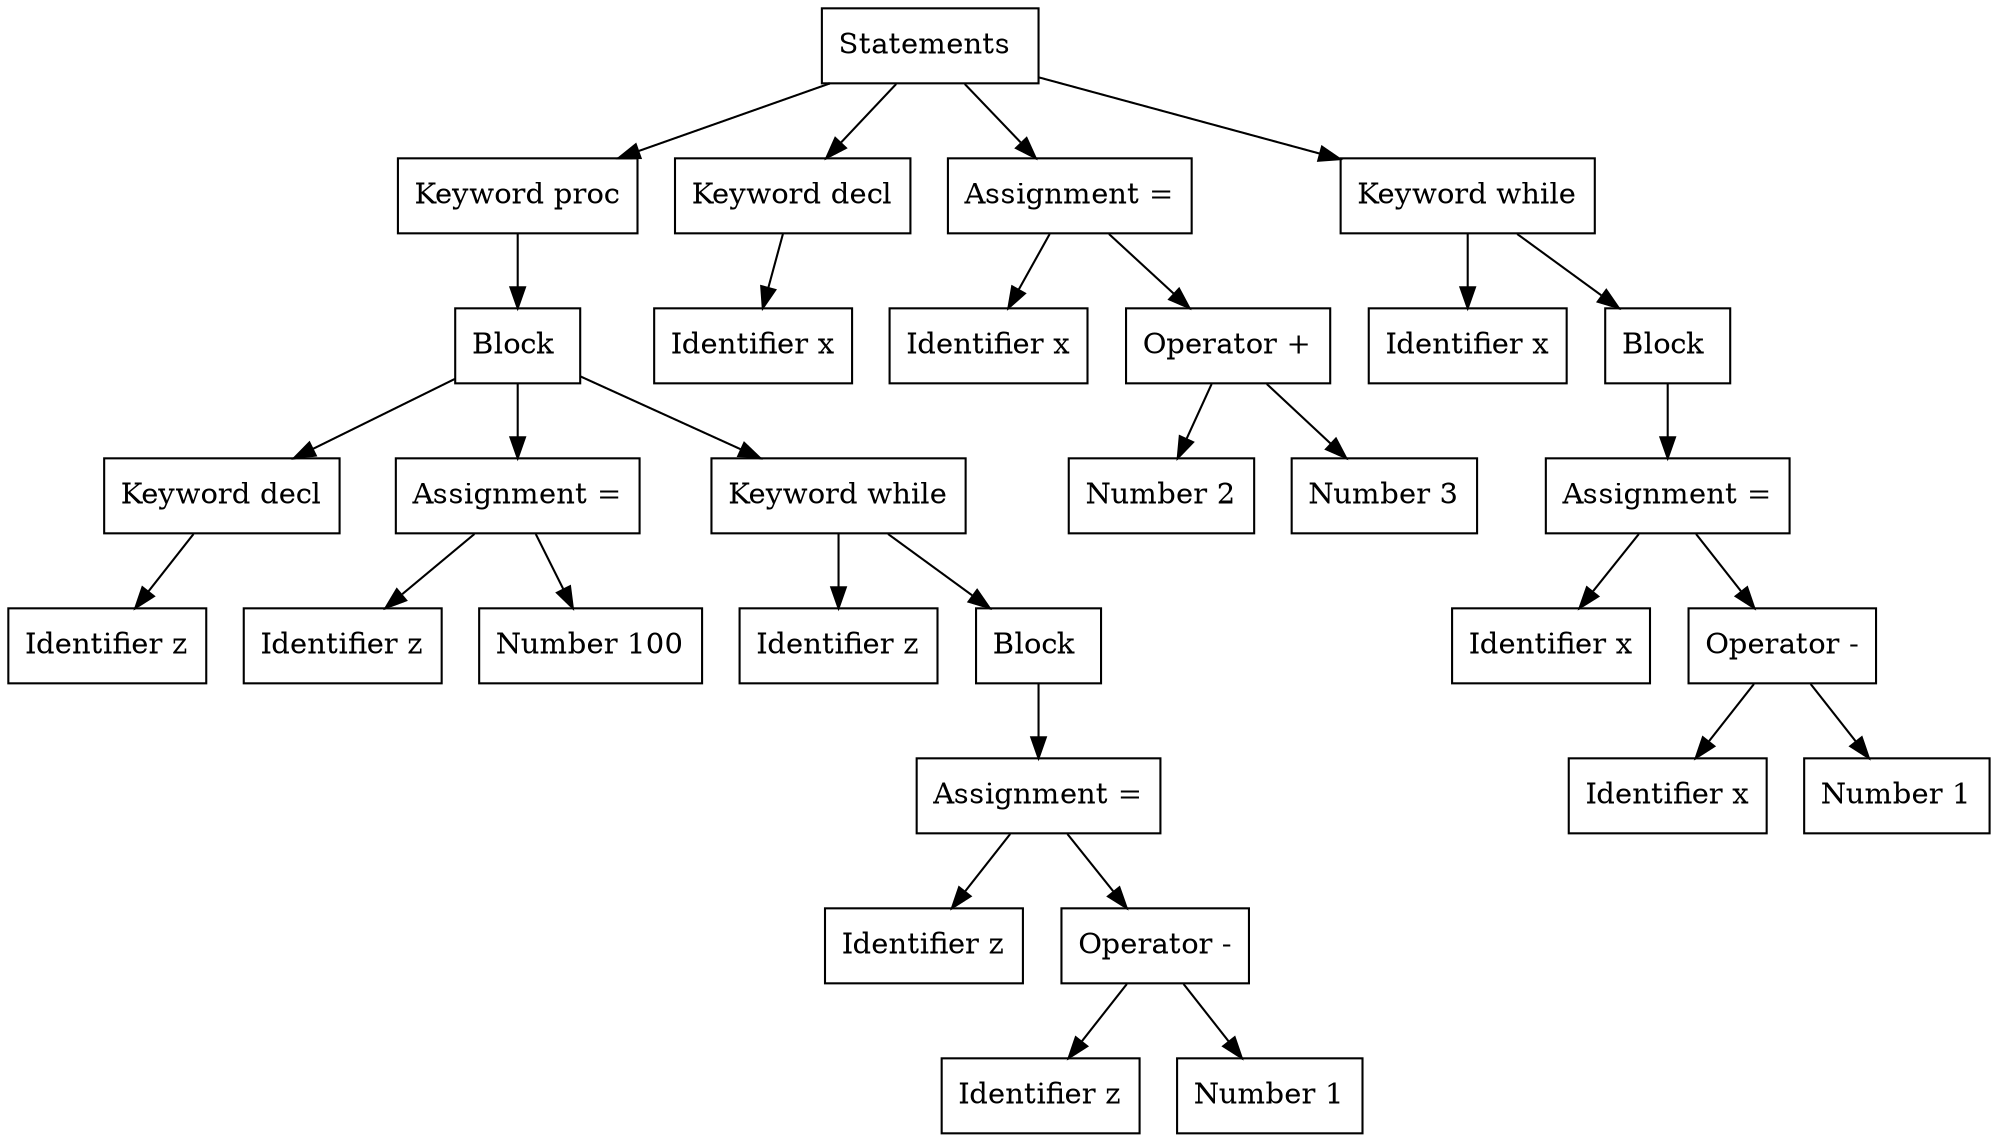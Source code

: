digraph G {
node [shape = box];
node1 [ uuid = "3987ea5a-9ead-48a9-a503-2ce0e1a6ed61" label = "Statements " ];
node2 [ uuid = "0ce85903-23d9-43da-9b20-3af8eaf62f1a" label = "Keyword proc" ];
node4 [ uuid = "969bb460-a074-4e5c-9aab-7422d7a67923" label = "Block " ];
node5 [ uuid = "4af2017f-8286-4496-ba05-ab33d81b29f4" label = "Keyword decl" ];
node6 [ uuid = "627986e0-a829-4b30-8a20-37c599cabe65" label = "Identifier z" ];
node5 -> node6;
node4 -> node5;
node8 [ uuid = "c107878a-bddf-45cf-9260-d5a327110e1e" label = "Assignment =" ];
node7 [ uuid = "59758dc3-0321-4ebe-ba20-9ca5fa0bfbe9" label = "Identifier z" ];
node8 -> node7;
node9 [ uuid = "5327c48d-92e3-4435-8801-4fc9f52e746c" label = "Number 100" ];
node8 -> node9;
node4 -> node8;
node10 [ uuid = "9825026c-e6c9-4f85-b08e-fb2ea4365320" label = "Keyword while" ];
node11 [ uuid = "9d883a3a-9269-4c5e-88dc-ea4f69d643da" label = "Identifier z" ];
node10 -> node11;
node12 [ uuid = "9da3aba3-6a83-4442-bca9-094b32a073db" label = "Block " ];
node14 [ uuid = "ed988a35-ab6e-46c0-9695-9d2dd5cca62c" label = "Assignment =" ];
node13 [ uuid = "2f42e5d2-7ca2-4f7a-80fb-8cbc199223b2" label = "Identifier z" ];
node14 -> node13;
node16 [ uuid = "f2bea64f-0c25-4557-950d-accc0ded8e61" label = "Operator -" ];
node15 [ uuid = "e3906dd2-d96a-4219-8305-2a3572c5efef" label = "Identifier z" ];
node16 -> node15;
node17 [ uuid = "33cbce35-bff7-42e3-9eaa-46b660ad2dc2" label = "Number 1" ];
node16 -> node17;
node14 -> node16;
node12 -> node14;
node10 -> node12;
node4 -> node10;
node2 -> node4;
node1 -> node2;
node18 [ uuid = "ed088c1d-fd08-4279-af60-e0faf4904618" label = "Keyword decl" ];
node19 [ uuid = "540ec576-ae25-4336-9999-8fdb8eea460f" label = "Identifier x" ];
node18 -> node19;
node1 -> node18;
node21 [ uuid = "a3137cc6-a894-4fe7-a554-7bc17eb36e2a" label = "Assignment =" ];
node20 [ uuid = "08c983cd-82c3-4bc5-8f17-a9f9ac9fdd64" label = "Identifier x" ];
node21 -> node20;
node23 [ uuid = "ebfb9ae4-cc14-49e3-87b7-e369ef0ec3e0" label = "Operator +" ];
node22 [ uuid = "ef749aab-9261-4de8-b81a-3bd1d802ae81" label = "Number 2" ];
node23 -> node22;
node24 [ uuid = "6ba78f03-58de-4fc4-9b22-1d980d3fb288" label = "Number 3" ];
node23 -> node24;
node21 -> node23;
node1 -> node21;
node25 [ uuid = "38b309fb-27e3-4828-9dd2-adfddf2c258e" label = "Keyword while" ];
node26 [ uuid = "27589842-f593-4c70-89be-d8d125db0828" label = "Identifier x" ];
node25 -> node26;
node27 [ uuid = "e5f49067-8568-42f9-b6f5-c1441905f52f" label = "Block " ];
node29 [ uuid = "14b4fd95-6131-4af6-bb53-1abb0b3031bf" label = "Assignment =" ];
node28 [ uuid = "5c9e8ada-cd9b-4767-bbb0-49f9b46163e1" label = "Identifier x" ];
node29 -> node28;
node31 [ uuid = "60c080b1-5a2d-46d8-8c14-64274056b748" label = "Operator -" ];
node30 [ uuid = "9199b865-7f4b-4cca-b64b-b80923797464" label = "Identifier x" ];
node31 -> node30;
node32 [ uuid = "e086f68a-30fd-4980-9b73-f76fd6c9311f" label = "Number 1" ];
node31 -> node32;
node29 -> node31;
node27 -> node29;
node25 -> node27;
node1 -> node25;
}
